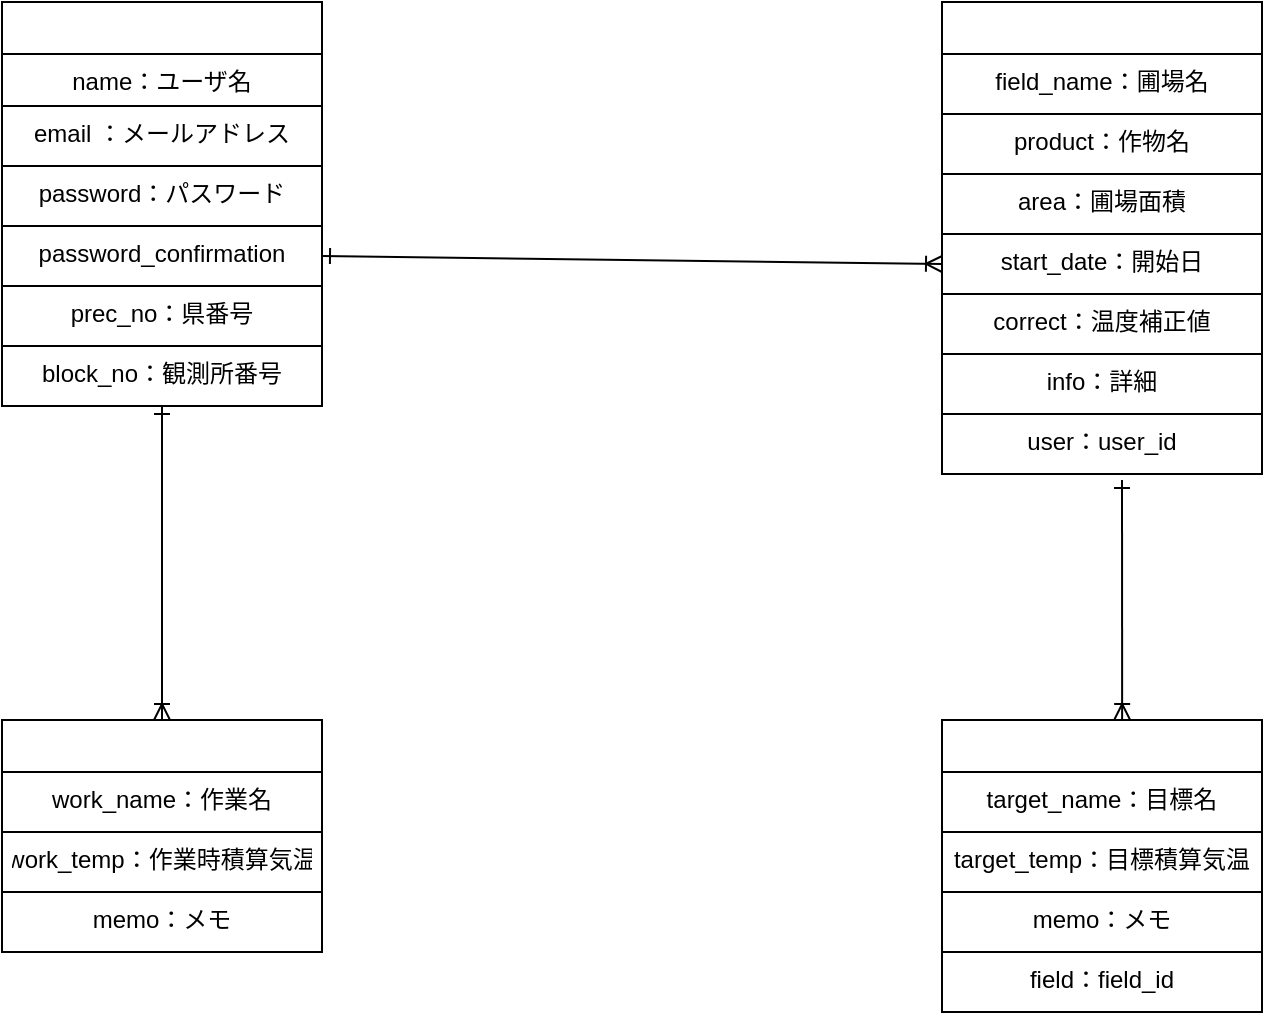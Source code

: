 <mxfile>
    <diagram id="OCUwJ_G4gZU24_ZFmgdG" name="ページ1">
        <mxGraphModel dx="768" dy="583" grid="1" gridSize="10" guides="1" tooltips="1" connect="1" arrows="1" fold="1" page="1" pageScale="1" pageWidth="827" pageHeight="1169" background="#ffffff" math="0" shadow="0">
            <root>
                <mxCell id="0"/>
                <mxCell id="1" parent="0"/>
                <mxCell id="15" value="users" style="swimlane;fontStyle=0;childLayout=stackLayout;horizontal=1;startSize=26;horizontalStack=0;resizeParent=1;resizeParentMax=0;resizeLast=0;collapsible=1;marginBottom=0;align=center;fontSize=14;strokeColor=#000000;fontColor=#FFFFFF;fontFamily=Helvetica;" parent="1" vertex="1">
                    <mxGeometry x="80" y="31" width="160" height="202" as="geometry"/>
                </mxCell>
                <mxCell id="17" value="name：ユーザ名" style="text;strokeColor=#000000;fillColor=none;spacingLeft=4;spacingRight=4;overflow=hidden;rotatable=0;points=[[0,0.5],[1,0.5]];portConstraint=eastwest;fontSize=12;fontColor=#000000;align=center;fontFamily=Helvetica;" parent="15" vertex="1">
                    <mxGeometry y="26" width="160" height="26" as="geometry"/>
                </mxCell>
                <mxCell id="23" value="email ：メールアドレス" style="text;strokeColor=#000000;fillColor=none;spacingLeft=4;spacingRight=4;overflow=hidden;rotatable=0;points=[[0,0.5],[1,0.5]];portConstraint=eastwest;fontSize=12;fontColor=#000000;align=center;fontFamily=Helvetica;" parent="15" vertex="1">
                    <mxGeometry y="52" width="160" height="30" as="geometry"/>
                </mxCell>
                <mxCell id="24" value="password：パスワード" style="text;strokeColor=#000000;fillColor=none;spacingLeft=4;spacingRight=4;overflow=hidden;rotatable=0;points=[[0,0.5],[1,0.5]];portConstraint=eastwest;fontSize=12;fontColor=#000000;align=center;fontFamily=Helvetica;" parent="15" vertex="1">
                    <mxGeometry y="82" width="160" height="30" as="geometry"/>
                </mxCell>
                <mxCell id="25" value="password_confirmation" style="text;strokeColor=#000000;fillColor=none;spacingLeft=4;spacingRight=4;overflow=hidden;rotatable=0;points=[[0,0.5],[1,0.5]];portConstraint=eastwest;fontSize=12;fontColor=#000000;align=center;fontFamily=Helvetica;" parent="15" vertex="1">
                    <mxGeometry y="112" width="160" height="30" as="geometry"/>
                </mxCell>
                <mxCell id="26" value="prec_no：県番号" style="text;strokeColor=#000000;fillColor=none;spacingLeft=4;spacingRight=4;overflow=hidden;rotatable=0;points=[[0,0.5],[1,0.5]];portConstraint=eastwest;fontSize=12;fontColor=#000000;align=center;fontFamily=Helvetica;" parent="15" vertex="1">
                    <mxGeometry y="142" width="160" height="30" as="geometry"/>
                </mxCell>
                <mxCell id="27" value="block_no：観測所番号" style="text;strokeColor=#000000;fillColor=none;spacingLeft=4;spacingRight=4;overflow=hidden;rotatable=0;points=[[0,0.5],[1,0.5]];portConstraint=eastwest;fontSize=12;fontColor=#000000;align=center;fontFamily=Helvetica;" parent="15" vertex="1">
                    <mxGeometry y="172" width="160" height="30" as="geometry"/>
                </mxCell>
                <mxCell id="28" value="fields" style="swimlane;fontStyle=0;childLayout=stackLayout;horizontal=1;startSize=26;horizontalStack=0;resizeParent=1;resizeParentMax=0;resizeLast=0;collapsible=1;marginBottom=0;align=center;fontSize=14;strokeColor=#000000;fontColor=#FFFFFF;fontFamily=Helvetica;" parent="1" vertex="1">
                    <mxGeometry x="550" y="31" width="160" height="236" as="geometry">
                        <mxRectangle x="550" y="31" width="60" height="26" as="alternateBounds"/>
                    </mxGeometry>
                </mxCell>
                <mxCell id="29" value="field_name：圃場名&#10;" style="text;strokeColor=#000000;fillColor=none;spacingLeft=4;spacingRight=4;overflow=hidden;rotatable=0;points=[[0,0.5],[1,0.5]];portConstraint=eastwest;fontSize=12;fontColor=#000000;align=center;fontFamily=Helvetica;" parent="28" vertex="1">
                    <mxGeometry y="26" width="160" height="30" as="geometry"/>
                </mxCell>
                <mxCell id="30" value="product：作物名" style="text;strokeColor=#000000;fillColor=none;spacingLeft=4;spacingRight=4;overflow=hidden;rotatable=0;points=[[0,0.5],[1,0.5]];portConstraint=eastwest;fontSize=12;fontColor=#000000;align=center;fontFamily=Helvetica;" parent="28" vertex="1">
                    <mxGeometry y="56" width="160" height="30" as="geometry"/>
                </mxCell>
                <mxCell id="31" value="area：圃場面積" style="text;strokeColor=#000000;fillColor=none;spacingLeft=4;spacingRight=4;overflow=hidden;rotatable=0;points=[[0,0.5],[1,0.5]];portConstraint=eastwest;fontSize=12;fontColor=#000000;align=center;fontFamily=Helvetica;" parent="28" vertex="1">
                    <mxGeometry y="86" width="160" height="30" as="geometry"/>
                </mxCell>
                <mxCell id="32" value="start_date：開始日" style="text;strokeColor=#000000;fillColor=none;spacingLeft=4;spacingRight=4;overflow=hidden;rotatable=0;points=[[0,0.5],[1,0.5]];portConstraint=eastwest;fontSize=12;fontColor=#000000;align=center;fontFamily=Helvetica;" parent="28" vertex="1">
                    <mxGeometry y="116" width="160" height="30" as="geometry"/>
                </mxCell>
                <mxCell id="33" value="correct：温度補正値" style="text;strokeColor=#000000;fillColor=none;spacingLeft=4;spacingRight=4;overflow=hidden;rotatable=0;points=[[0,0.5],[1,0.5]];portConstraint=eastwest;fontSize=12;fontColor=#000000;align=center;fontFamily=Helvetica;" parent="28" vertex="1">
                    <mxGeometry y="146" width="160" height="30" as="geometry"/>
                </mxCell>
                <mxCell id="50" value="info：詳細" style="text;strokeColor=#000000;fillColor=none;spacingLeft=4;spacingRight=4;overflow=hidden;rotatable=0;points=[[0,0.5],[1,0.5]];portConstraint=eastwest;fontSize=12;fontColor=#000000;align=center;fontFamily=Helvetica;" parent="28" vertex="1">
                    <mxGeometry y="176" width="160" height="30" as="geometry"/>
                </mxCell>
                <mxCell id="44" value="" style="endArrow=ERoneToMany;html=1;rounded=0;startArrow=ERone;startFill=0;endFill=0;entryX=0.563;entryY=0;entryDx=0;entryDy=0;entryPerimeter=0;strokeColor=#000000;fontColor=#000000;align=center;fontFamily=Helvetica;" parent="28" edge="1" target="36">
                    <mxGeometry relative="1" as="geometry">
                        <mxPoint x="90" y="239" as="sourcePoint"/>
                        <mxPoint x="90" y="356" as="targetPoint"/>
                    </mxGeometry>
                </mxCell>
                <mxCell id="51" value="user：user_id" style="text;strokeColor=#000000;fillColor=none;spacingLeft=4;spacingRight=4;overflow=hidden;rotatable=0;points=[[0,0.5],[1,0.5]];portConstraint=eastwest;fontSize=12;fontColor=#000000;align=center;fontFamily=Helvetica;" vertex="1" parent="28">
                    <mxGeometry y="206" width="160" height="30" as="geometry"/>
                </mxCell>
                <mxCell id="36" value="targets" style="swimlane;fontStyle=0;childLayout=stackLayout;horizontal=1;startSize=26;horizontalStack=0;resizeParent=1;resizeParentMax=0;resizeLast=0;collapsible=1;marginBottom=0;align=center;fontSize=14;strokeColor=#000000;fontColor=#FFFFFF;fontFamily=Helvetica;" parent="1" vertex="1">
                    <mxGeometry x="550" y="390" width="160" height="146" as="geometry"/>
                </mxCell>
                <mxCell id="38" value="target_name：目標名" style="text;strokeColor=#000000;fillColor=none;spacingLeft=4;spacingRight=4;overflow=hidden;rotatable=0;points=[[0,0.5],[1,0.5]];portConstraint=eastwest;fontSize=12;fontColor=#000000;align=center;fontFamily=Helvetica;" parent="36" vertex="1">
                    <mxGeometry y="26" width="160" height="30" as="geometry"/>
                </mxCell>
                <mxCell id="37" value="target_temp：目標積算気温" style="text;strokeColor=#000000;fillColor=none;spacingLeft=4;spacingRight=4;overflow=hidden;rotatable=0;points=[[0,0.5],[1,0.5]];portConstraint=eastwest;fontSize=12;fontColor=#000000;align=center;fontFamily=Helvetica;" parent="36" vertex="1">
                    <mxGeometry y="56" width="160" height="30" as="geometry"/>
                </mxCell>
                <mxCell id="39" value="memo：メモ" style="text;strokeColor=#000000;fillColor=none;spacingLeft=4;spacingRight=4;overflow=hidden;rotatable=0;points=[[0,0.5],[1,0.5]];portConstraint=eastwest;fontSize=12;fontColor=#000000;align=center;fontFamily=Helvetica;" parent="36" vertex="1">
                    <mxGeometry y="86" width="160" height="30" as="geometry"/>
                </mxCell>
                <mxCell id="52" value="field：field_id" style="text;strokeColor=#000000;fillColor=none;spacingLeft=4;spacingRight=4;overflow=hidden;rotatable=0;points=[[0,0.5],[1,0.5]];portConstraint=eastwest;fontSize=12;fontColor=#000000;align=center;fontFamily=Helvetica;" vertex="1" parent="36">
                    <mxGeometry y="116" width="160" height="30" as="geometry"/>
                </mxCell>
                <mxCell id="43" value="" style="endArrow=ERoneToMany;html=1;rounded=0;entryX=0;entryY=0.5;entryDx=0;entryDy=0;exitX=1;exitY=0.5;exitDx=0;exitDy=0;startArrow=ERone;startFill=0;endFill=0;strokeColor=#000000;fontColor=#000000;align=center;fontFamily=Helvetica;" parent="1" source="25" target="32" edge="1">
                    <mxGeometry relative="1" as="geometry">
                        <mxPoint x="310" y="300" as="sourcePoint"/>
                        <mxPoint x="470" y="300" as="targetPoint"/>
                    </mxGeometry>
                </mxCell>
                <mxCell id="45" value="works" style="swimlane;fontStyle=0;childLayout=stackLayout;horizontal=1;startSize=26;horizontalStack=0;resizeParent=1;resizeParentMax=0;resizeLast=0;collapsible=1;marginBottom=0;align=center;fontSize=14;strokeColor=#000000;fontColor=#FFFFFF;fontFamily=Helvetica;" parent="1" vertex="1">
                    <mxGeometry x="80" y="390" width="160" height="116" as="geometry"/>
                </mxCell>
                <mxCell id="46" value="work_name：作業名" style="text;strokeColor=#000000;fillColor=none;spacingLeft=4;spacingRight=4;overflow=hidden;rotatable=0;points=[[0,0.5],[1,0.5]];portConstraint=eastwest;fontSize=12;fontColor=#000000;align=center;fontFamily=Helvetica;" parent="45" vertex="1">
                    <mxGeometry y="26" width="160" height="30" as="geometry"/>
                </mxCell>
                <mxCell id="47" value="work_temp：作業時積算気温" style="text;strokeColor=#000000;fillColor=none;spacingLeft=4;spacingRight=4;overflow=hidden;rotatable=0;points=[[0,0.5],[1,0.5]];portConstraint=eastwest;fontSize=12;fontColor=#000000;align=center;fontFamily=Helvetica;" parent="45" vertex="1">
                    <mxGeometry y="56" width="160" height="30" as="geometry"/>
                </mxCell>
                <mxCell id="48" value="memo：メモ" style="text;strokeColor=#000000;fillColor=none;spacingLeft=4;spacingRight=4;overflow=hidden;rotatable=0;points=[[0,0.5],[1,0.5]];portConstraint=eastwest;fontSize=12;fontColor=#000000;align=center;fontFamily=Helvetica;" parent="45" vertex="1">
                    <mxGeometry y="86" width="160" height="30" as="geometry"/>
                </mxCell>
                <mxCell id="49" value="" style="endArrow=ERoneToMany;html=1;rounded=0;entryX=0.5;entryY=0;entryDx=0;entryDy=0;startArrow=ERone;startFill=0;endFill=0;strokeColor=#000000;fontColor=#000000;align=center;fontFamily=Helvetica;" parent="1" source="27" target="45" edge="1">
                    <mxGeometry relative="1" as="geometry">
                        <mxPoint x="310" y="250" as="sourcePoint"/>
                        <mxPoint x="470" y="250" as="targetPoint"/>
                    </mxGeometry>
                </mxCell>
            </root>
        </mxGraphModel>
    </diagram>
</mxfile>
